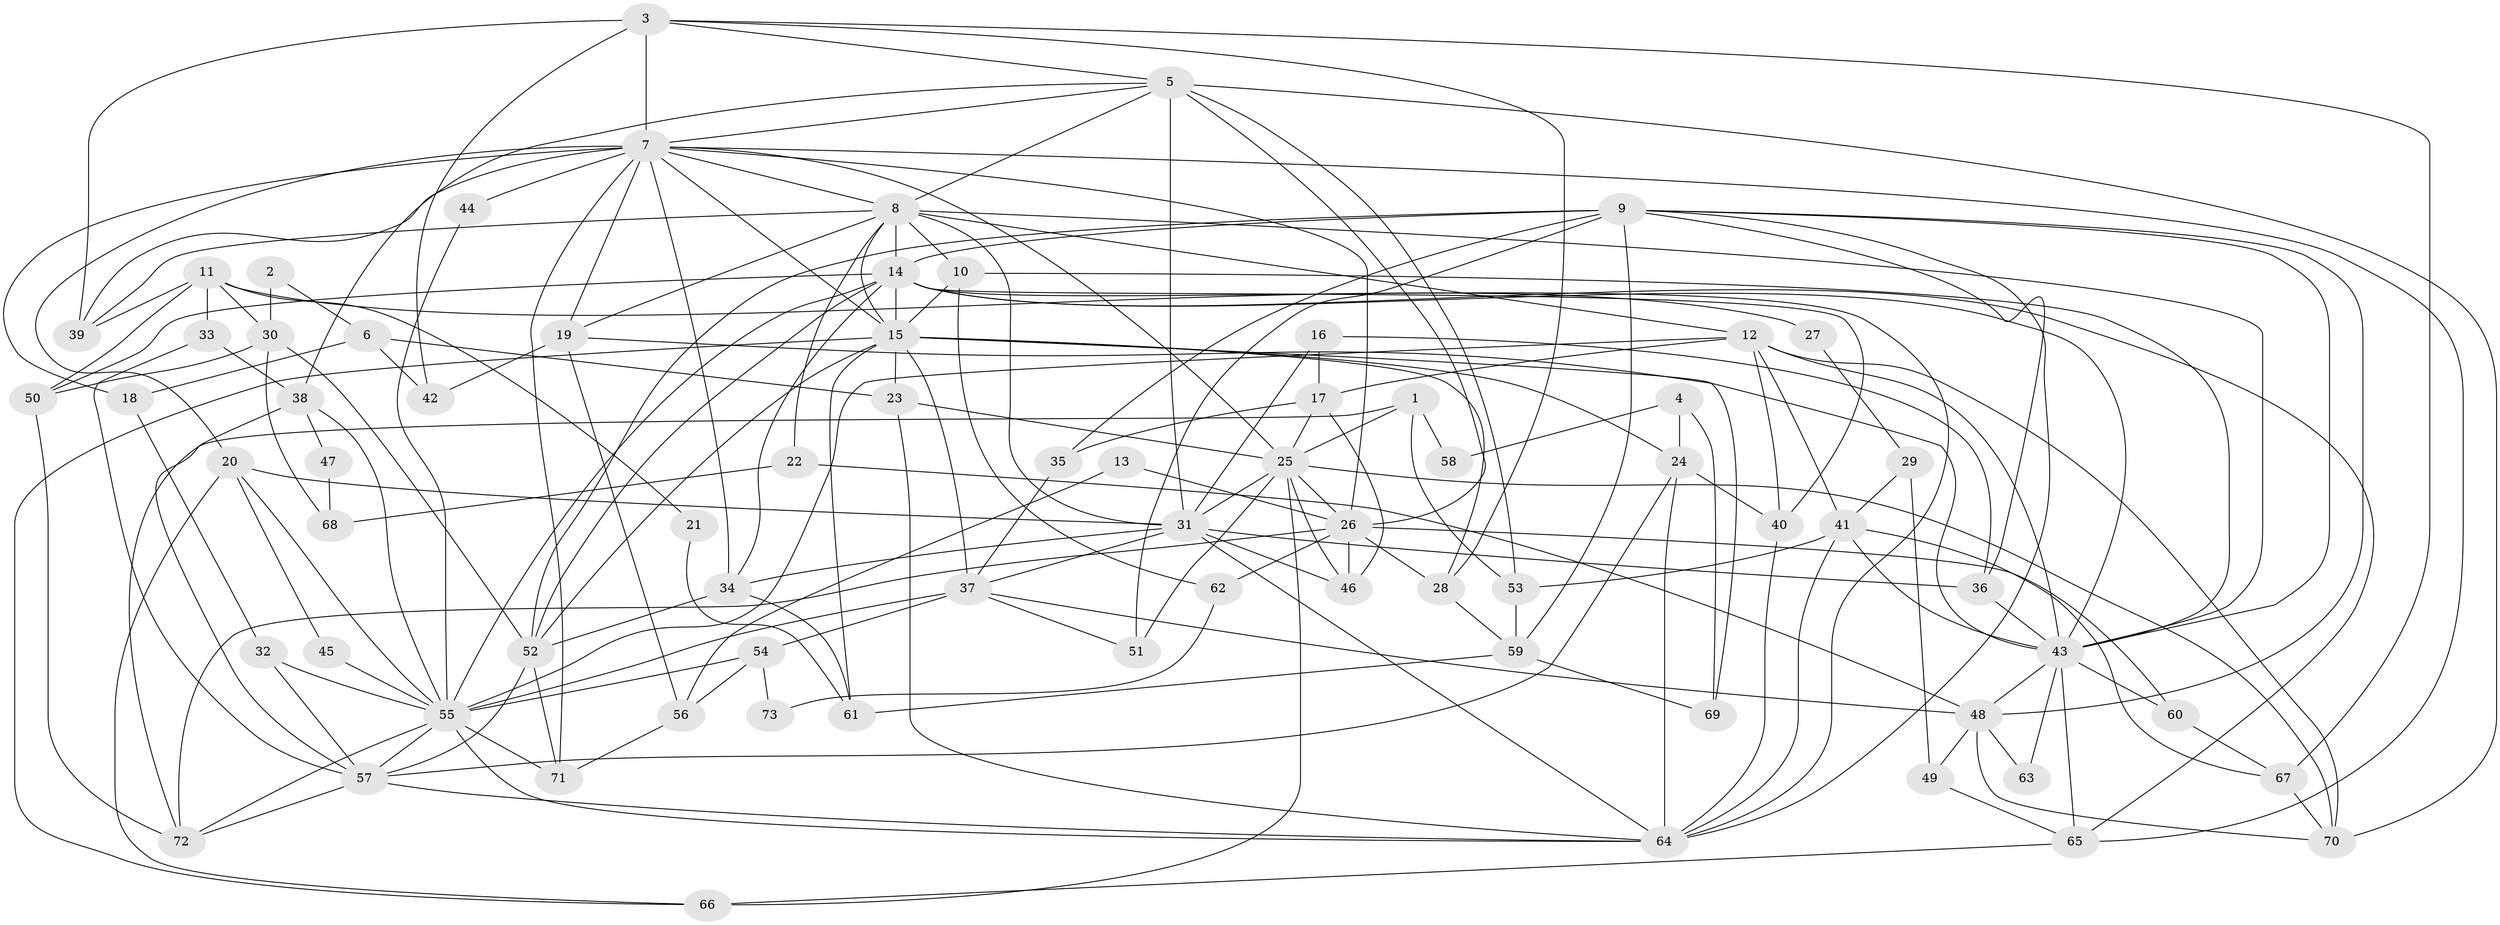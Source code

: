 // original degree distribution, {4: 0.30578512396694213, 2: 0.1322314049586777, 5: 0.2396694214876033, 3: 0.2396694214876033, 7: 0.024793388429752067, 6: 0.024793388429752067, 9: 0.008264462809917356, 8: 0.024793388429752067}
// Generated by graph-tools (version 1.1) at 2025/51/03/04/25 22:51:18]
// undirected, 73 vertices, 185 edges
graph export_dot {
  node [color=gray90,style=filled];
  1;
  2;
  3;
  4;
  5;
  6;
  7;
  8;
  9;
  10;
  11;
  12;
  13;
  14;
  15;
  16;
  17;
  18;
  19;
  20;
  21;
  22;
  23;
  24;
  25;
  26;
  27;
  28;
  29;
  30;
  31;
  32;
  33;
  34;
  35;
  36;
  37;
  38;
  39;
  40;
  41;
  42;
  43;
  44;
  45;
  46;
  47;
  48;
  49;
  50;
  51;
  52;
  53;
  54;
  55;
  56;
  57;
  58;
  59;
  60;
  61;
  62;
  63;
  64;
  65;
  66;
  67;
  68;
  69;
  70;
  71;
  72;
  73;
  1 -- 25 [weight=1.0];
  1 -- 53 [weight=1.0];
  1 -- 58 [weight=1.0];
  1 -- 72 [weight=1.0];
  2 -- 6 [weight=1.0];
  2 -- 30 [weight=1.0];
  3 -- 5 [weight=1.0];
  3 -- 7 [weight=1.0];
  3 -- 28 [weight=1.0];
  3 -- 39 [weight=2.0];
  3 -- 42 [weight=1.0];
  3 -- 67 [weight=1.0];
  4 -- 24 [weight=1.0];
  4 -- 58 [weight=1.0];
  4 -- 69 [weight=1.0];
  5 -- 7 [weight=1.0];
  5 -- 8 [weight=1.0];
  5 -- 26 [weight=1.0];
  5 -- 31 [weight=2.0];
  5 -- 38 [weight=1.0];
  5 -- 53 [weight=1.0];
  5 -- 70 [weight=1.0];
  6 -- 18 [weight=1.0];
  6 -- 23 [weight=1.0];
  6 -- 42 [weight=1.0];
  7 -- 8 [weight=1.0];
  7 -- 15 [weight=1.0];
  7 -- 18 [weight=1.0];
  7 -- 19 [weight=1.0];
  7 -- 20 [weight=1.0];
  7 -- 25 [weight=1.0];
  7 -- 26 [weight=1.0];
  7 -- 34 [weight=1.0];
  7 -- 39 [weight=1.0];
  7 -- 44 [weight=1.0];
  7 -- 65 [weight=1.0];
  7 -- 71 [weight=1.0];
  8 -- 10 [weight=1.0];
  8 -- 12 [weight=1.0];
  8 -- 14 [weight=1.0];
  8 -- 15 [weight=1.0];
  8 -- 19 [weight=1.0];
  8 -- 22 [weight=1.0];
  8 -- 31 [weight=1.0];
  8 -- 39 [weight=1.0];
  8 -- 43 [weight=1.0];
  9 -- 14 [weight=1.0];
  9 -- 35 [weight=1.0];
  9 -- 36 [weight=1.0];
  9 -- 43 [weight=1.0];
  9 -- 48 [weight=1.0];
  9 -- 51 [weight=2.0];
  9 -- 52 [weight=1.0];
  9 -- 59 [weight=1.0];
  9 -- 64 [weight=1.0];
  10 -- 15 [weight=1.0];
  10 -- 43 [weight=1.0];
  10 -- 62 [weight=1.0];
  11 -- 21 [weight=1.0];
  11 -- 27 [weight=1.0];
  11 -- 30 [weight=1.0];
  11 -- 33 [weight=1.0];
  11 -- 39 [weight=1.0];
  11 -- 50 [weight=1.0];
  12 -- 17 [weight=1.0];
  12 -- 40 [weight=1.0];
  12 -- 41 [weight=1.0];
  12 -- 43 [weight=1.0];
  12 -- 55 [weight=1.0];
  12 -- 70 [weight=1.0];
  13 -- 26 [weight=1.0];
  13 -- 56 [weight=1.0];
  14 -- 15 [weight=1.0];
  14 -- 34 [weight=1.0];
  14 -- 40 [weight=1.0];
  14 -- 43 [weight=2.0];
  14 -- 50 [weight=1.0];
  14 -- 52 [weight=2.0];
  14 -- 55 [weight=2.0];
  14 -- 64 [weight=1.0];
  14 -- 65 [weight=1.0];
  15 -- 23 [weight=1.0];
  15 -- 24 [weight=1.0];
  15 -- 28 [weight=1.0];
  15 -- 37 [weight=2.0];
  15 -- 52 [weight=1.0];
  15 -- 61 [weight=1.0];
  15 -- 66 [weight=1.0];
  15 -- 69 [weight=1.0];
  16 -- 17 [weight=1.0];
  16 -- 31 [weight=1.0];
  16 -- 36 [weight=1.0];
  17 -- 25 [weight=1.0];
  17 -- 35 [weight=1.0];
  17 -- 46 [weight=1.0];
  18 -- 32 [weight=1.0];
  19 -- 42 [weight=1.0];
  19 -- 43 [weight=1.0];
  19 -- 56 [weight=1.0];
  20 -- 31 [weight=1.0];
  20 -- 45 [weight=1.0];
  20 -- 55 [weight=1.0];
  20 -- 66 [weight=1.0];
  21 -- 61 [weight=1.0];
  22 -- 48 [weight=1.0];
  22 -- 68 [weight=1.0];
  23 -- 25 [weight=1.0];
  23 -- 64 [weight=1.0];
  24 -- 40 [weight=1.0];
  24 -- 57 [weight=1.0];
  24 -- 64 [weight=1.0];
  25 -- 26 [weight=1.0];
  25 -- 31 [weight=1.0];
  25 -- 46 [weight=1.0];
  25 -- 51 [weight=1.0];
  25 -- 66 [weight=1.0];
  25 -- 70 [weight=1.0];
  26 -- 28 [weight=1.0];
  26 -- 46 [weight=1.0];
  26 -- 60 [weight=1.0];
  26 -- 62 [weight=1.0];
  26 -- 72 [weight=1.0];
  27 -- 29 [weight=1.0];
  28 -- 59 [weight=1.0];
  29 -- 41 [weight=1.0];
  29 -- 49 [weight=1.0];
  30 -- 50 [weight=1.0];
  30 -- 52 [weight=1.0];
  30 -- 68 [weight=1.0];
  31 -- 34 [weight=1.0];
  31 -- 36 [weight=1.0];
  31 -- 37 [weight=1.0];
  31 -- 46 [weight=1.0];
  31 -- 64 [weight=1.0];
  32 -- 55 [weight=1.0];
  32 -- 57 [weight=1.0];
  33 -- 38 [weight=1.0];
  33 -- 57 [weight=1.0];
  34 -- 52 [weight=1.0];
  34 -- 61 [weight=1.0];
  35 -- 37 [weight=1.0];
  36 -- 43 [weight=1.0];
  37 -- 48 [weight=1.0];
  37 -- 51 [weight=1.0];
  37 -- 54 [weight=1.0];
  37 -- 55 [weight=1.0];
  38 -- 47 [weight=1.0];
  38 -- 55 [weight=1.0];
  38 -- 57 [weight=1.0];
  40 -- 64 [weight=1.0];
  41 -- 43 [weight=1.0];
  41 -- 53 [weight=1.0];
  41 -- 64 [weight=1.0];
  41 -- 67 [weight=1.0];
  43 -- 48 [weight=1.0];
  43 -- 60 [weight=1.0];
  43 -- 63 [weight=1.0];
  43 -- 65 [weight=1.0];
  44 -- 55 [weight=1.0];
  45 -- 55 [weight=1.0];
  47 -- 68 [weight=1.0];
  48 -- 49 [weight=1.0];
  48 -- 63 [weight=1.0];
  48 -- 70 [weight=1.0];
  49 -- 65 [weight=1.0];
  50 -- 72 [weight=1.0];
  52 -- 57 [weight=1.0];
  52 -- 71 [weight=1.0];
  53 -- 59 [weight=1.0];
  54 -- 55 [weight=1.0];
  54 -- 56 [weight=1.0];
  54 -- 73 [weight=1.0];
  55 -- 57 [weight=1.0];
  55 -- 64 [weight=1.0];
  55 -- 71 [weight=1.0];
  55 -- 72 [weight=1.0];
  56 -- 71 [weight=1.0];
  57 -- 64 [weight=1.0];
  57 -- 72 [weight=1.0];
  59 -- 61 [weight=1.0];
  59 -- 69 [weight=1.0];
  60 -- 67 [weight=1.0];
  62 -- 73 [weight=1.0];
  65 -- 66 [weight=1.0];
  67 -- 70 [weight=1.0];
}
